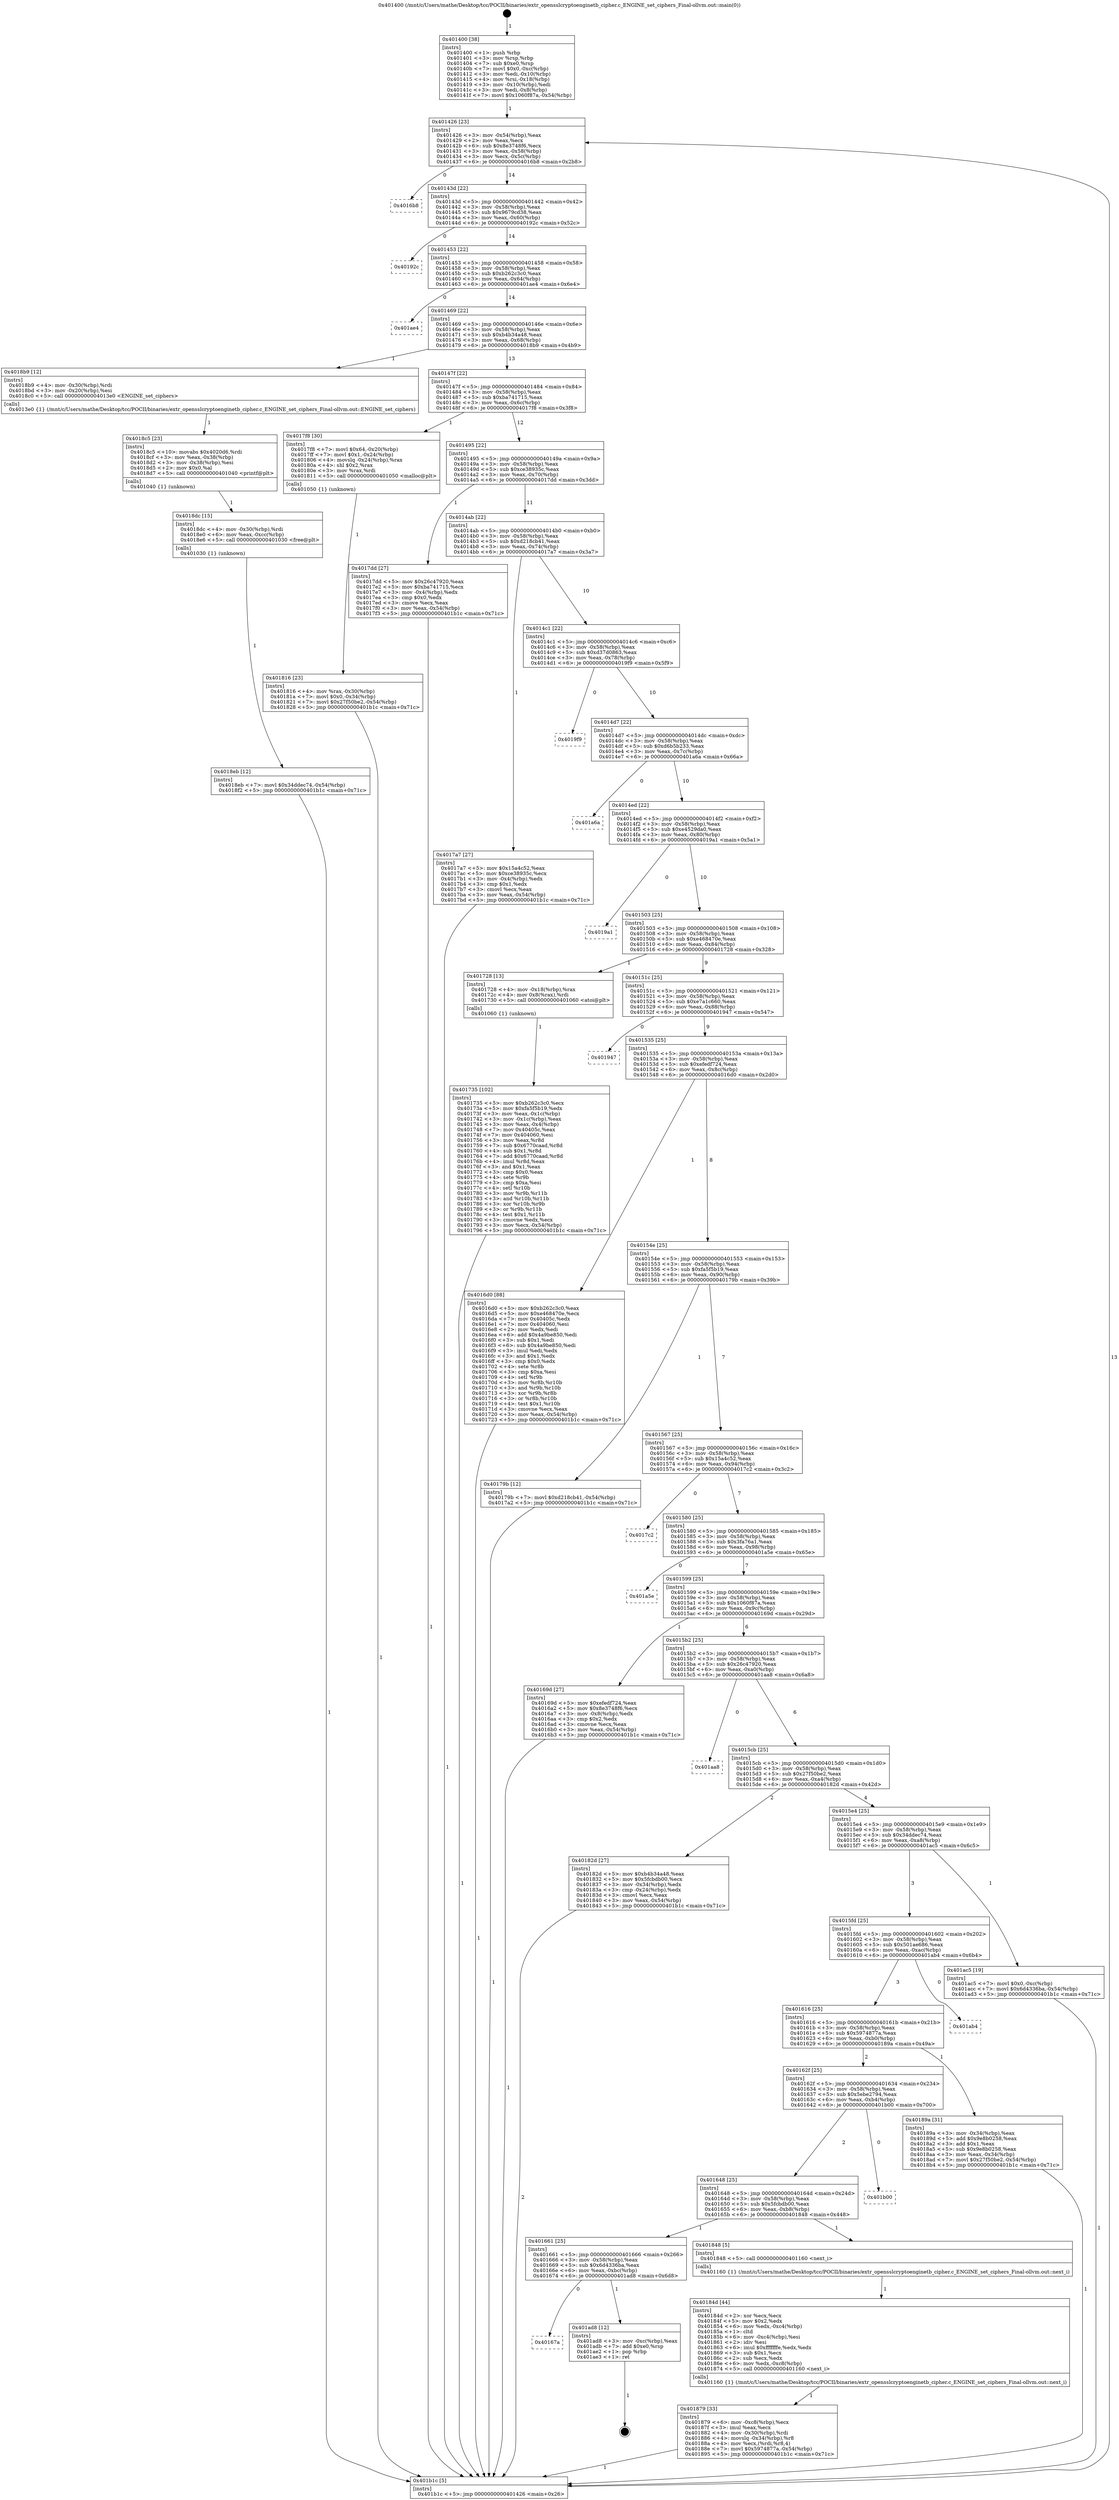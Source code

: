 digraph "0x401400" {
  label = "0x401400 (/mnt/c/Users/mathe/Desktop/tcc/POCII/binaries/extr_opensslcryptoenginetb_cipher.c_ENGINE_set_ciphers_Final-ollvm.out::main(0))"
  labelloc = "t"
  node[shape=record]

  Entry [label="",width=0.3,height=0.3,shape=circle,fillcolor=black,style=filled]
  "0x401426" [label="{
     0x401426 [23]\l
     | [instrs]\l
     &nbsp;&nbsp;0x401426 \<+3\>: mov -0x54(%rbp),%eax\l
     &nbsp;&nbsp;0x401429 \<+2\>: mov %eax,%ecx\l
     &nbsp;&nbsp;0x40142b \<+6\>: sub $0x8e3748f6,%ecx\l
     &nbsp;&nbsp;0x401431 \<+3\>: mov %eax,-0x58(%rbp)\l
     &nbsp;&nbsp;0x401434 \<+3\>: mov %ecx,-0x5c(%rbp)\l
     &nbsp;&nbsp;0x401437 \<+6\>: je 00000000004016b8 \<main+0x2b8\>\l
  }"]
  "0x4016b8" [label="{
     0x4016b8\l
  }", style=dashed]
  "0x40143d" [label="{
     0x40143d [22]\l
     | [instrs]\l
     &nbsp;&nbsp;0x40143d \<+5\>: jmp 0000000000401442 \<main+0x42\>\l
     &nbsp;&nbsp;0x401442 \<+3\>: mov -0x58(%rbp),%eax\l
     &nbsp;&nbsp;0x401445 \<+5\>: sub $0x9679cd38,%eax\l
     &nbsp;&nbsp;0x40144a \<+3\>: mov %eax,-0x60(%rbp)\l
     &nbsp;&nbsp;0x40144d \<+6\>: je 000000000040192c \<main+0x52c\>\l
  }"]
  Exit [label="",width=0.3,height=0.3,shape=circle,fillcolor=black,style=filled,peripheries=2]
  "0x40192c" [label="{
     0x40192c\l
  }", style=dashed]
  "0x401453" [label="{
     0x401453 [22]\l
     | [instrs]\l
     &nbsp;&nbsp;0x401453 \<+5\>: jmp 0000000000401458 \<main+0x58\>\l
     &nbsp;&nbsp;0x401458 \<+3\>: mov -0x58(%rbp),%eax\l
     &nbsp;&nbsp;0x40145b \<+5\>: sub $0xb262c3c0,%eax\l
     &nbsp;&nbsp;0x401460 \<+3\>: mov %eax,-0x64(%rbp)\l
     &nbsp;&nbsp;0x401463 \<+6\>: je 0000000000401ae4 \<main+0x6e4\>\l
  }"]
  "0x40167a" [label="{
     0x40167a\l
  }", style=dashed]
  "0x401ae4" [label="{
     0x401ae4\l
  }", style=dashed]
  "0x401469" [label="{
     0x401469 [22]\l
     | [instrs]\l
     &nbsp;&nbsp;0x401469 \<+5\>: jmp 000000000040146e \<main+0x6e\>\l
     &nbsp;&nbsp;0x40146e \<+3\>: mov -0x58(%rbp),%eax\l
     &nbsp;&nbsp;0x401471 \<+5\>: sub $0xb4b34a48,%eax\l
     &nbsp;&nbsp;0x401476 \<+3\>: mov %eax,-0x68(%rbp)\l
     &nbsp;&nbsp;0x401479 \<+6\>: je 00000000004018b9 \<main+0x4b9\>\l
  }"]
  "0x401ad8" [label="{
     0x401ad8 [12]\l
     | [instrs]\l
     &nbsp;&nbsp;0x401ad8 \<+3\>: mov -0xc(%rbp),%eax\l
     &nbsp;&nbsp;0x401adb \<+7\>: add $0xe0,%rsp\l
     &nbsp;&nbsp;0x401ae2 \<+1\>: pop %rbp\l
     &nbsp;&nbsp;0x401ae3 \<+1\>: ret\l
  }"]
  "0x4018b9" [label="{
     0x4018b9 [12]\l
     | [instrs]\l
     &nbsp;&nbsp;0x4018b9 \<+4\>: mov -0x30(%rbp),%rdi\l
     &nbsp;&nbsp;0x4018bd \<+3\>: mov -0x20(%rbp),%esi\l
     &nbsp;&nbsp;0x4018c0 \<+5\>: call 00000000004013e0 \<ENGINE_set_ciphers\>\l
     | [calls]\l
     &nbsp;&nbsp;0x4013e0 \{1\} (/mnt/c/Users/mathe/Desktop/tcc/POCII/binaries/extr_opensslcryptoenginetb_cipher.c_ENGINE_set_ciphers_Final-ollvm.out::ENGINE_set_ciphers)\l
  }"]
  "0x40147f" [label="{
     0x40147f [22]\l
     | [instrs]\l
     &nbsp;&nbsp;0x40147f \<+5\>: jmp 0000000000401484 \<main+0x84\>\l
     &nbsp;&nbsp;0x401484 \<+3\>: mov -0x58(%rbp),%eax\l
     &nbsp;&nbsp;0x401487 \<+5\>: sub $0xba741715,%eax\l
     &nbsp;&nbsp;0x40148c \<+3\>: mov %eax,-0x6c(%rbp)\l
     &nbsp;&nbsp;0x40148f \<+6\>: je 00000000004017f8 \<main+0x3f8\>\l
  }"]
  "0x4018eb" [label="{
     0x4018eb [12]\l
     | [instrs]\l
     &nbsp;&nbsp;0x4018eb \<+7\>: movl $0x34ddec74,-0x54(%rbp)\l
     &nbsp;&nbsp;0x4018f2 \<+5\>: jmp 0000000000401b1c \<main+0x71c\>\l
  }"]
  "0x4017f8" [label="{
     0x4017f8 [30]\l
     | [instrs]\l
     &nbsp;&nbsp;0x4017f8 \<+7\>: movl $0x64,-0x20(%rbp)\l
     &nbsp;&nbsp;0x4017ff \<+7\>: movl $0x1,-0x24(%rbp)\l
     &nbsp;&nbsp;0x401806 \<+4\>: movslq -0x24(%rbp),%rax\l
     &nbsp;&nbsp;0x40180a \<+4\>: shl $0x2,%rax\l
     &nbsp;&nbsp;0x40180e \<+3\>: mov %rax,%rdi\l
     &nbsp;&nbsp;0x401811 \<+5\>: call 0000000000401050 \<malloc@plt\>\l
     | [calls]\l
     &nbsp;&nbsp;0x401050 \{1\} (unknown)\l
  }"]
  "0x401495" [label="{
     0x401495 [22]\l
     | [instrs]\l
     &nbsp;&nbsp;0x401495 \<+5\>: jmp 000000000040149a \<main+0x9a\>\l
     &nbsp;&nbsp;0x40149a \<+3\>: mov -0x58(%rbp),%eax\l
     &nbsp;&nbsp;0x40149d \<+5\>: sub $0xce38935c,%eax\l
     &nbsp;&nbsp;0x4014a2 \<+3\>: mov %eax,-0x70(%rbp)\l
     &nbsp;&nbsp;0x4014a5 \<+6\>: je 00000000004017dd \<main+0x3dd\>\l
  }"]
  "0x4018dc" [label="{
     0x4018dc [15]\l
     | [instrs]\l
     &nbsp;&nbsp;0x4018dc \<+4\>: mov -0x30(%rbp),%rdi\l
     &nbsp;&nbsp;0x4018e0 \<+6\>: mov %eax,-0xcc(%rbp)\l
     &nbsp;&nbsp;0x4018e6 \<+5\>: call 0000000000401030 \<free@plt\>\l
     | [calls]\l
     &nbsp;&nbsp;0x401030 \{1\} (unknown)\l
  }"]
  "0x4017dd" [label="{
     0x4017dd [27]\l
     | [instrs]\l
     &nbsp;&nbsp;0x4017dd \<+5\>: mov $0x26c47920,%eax\l
     &nbsp;&nbsp;0x4017e2 \<+5\>: mov $0xba741715,%ecx\l
     &nbsp;&nbsp;0x4017e7 \<+3\>: mov -0x4(%rbp),%edx\l
     &nbsp;&nbsp;0x4017ea \<+3\>: cmp $0x0,%edx\l
     &nbsp;&nbsp;0x4017ed \<+3\>: cmove %ecx,%eax\l
     &nbsp;&nbsp;0x4017f0 \<+3\>: mov %eax,-0x54(%rbp)\l
     &nbsp;&nbsp;0x4017f3 \<+5\>: jmp 0000000000401b1c \<main+0x71c\>\l
  }"]
  "0x4014ab" [label="{
     0x4014ab [22]\l
     | [instrs]\l
     &nbsp;&nbsp;0x4014ab \<+5\>: jmp 00000000004014b0 \<main+0xb0\>\l
     &nbsp;&nbsp;0x4014b0 \<+3\>: mov -0x58(%rbp),%eax\l
     &nbsp;&nbsp;0x4014b3 \<+5\>: sub $0xd218cb41,%eax\l
     &nbsp;&nbsp;0x4014b8 \<+3\>: mov %eax,-0x74(%rbp)\l
     &nbsp;&nbsp;0x4014bb \<+6\>: je 00000000004017a7 \<main+0x3a7\>\l
  }"]
  "0x4018c5" [label="{
     0x4018c5 [23]\l
     | [instrs]\l
     &nbsp;&nbsp;0x4018c5 \<+10\>: movabs $0x4020d6,%rdi\l
     &nbsp;&nbsp;0x4018cf \<+3\>: mov %eax,-0x38(%rbp)\l
     &nbsp;&nbsp;0x4018d2 \<+3\>: mov -0x38(%rbp),%esi\l
     &nbsp;&nbsp;0x4018d5 \<+2\>: mov $0x0,%al\l
     &nbsp;&nbsp;0x4018d7 \<+5\>: call 0000000000401040 \<printf@plt\>\l
     | [calls]\l
     &nbsp;&nbsp;0x401040 \{1\} (unknown)\l
  }"]
  "0x4017a7" [label="{
     0x4017a7 [27]\l
     | [instrs]\l
     &nbsp;&nbsp;0x4017a7 \<+5\>: mov $0x15a4c52,%eax\l
     &nbsp;&nbsp;0x4017ac \<+5\>: mov $0xce38935c,%ecx\l
     &nbsp;&nbsp;0x4017b1 \<+3\>: mov -0x4(%rbp),%edx\l
     &nbsp;&nbsp;0x4017b4 \<+3\>: cmp $0x1,%edx\l
     &nbsp;&nbsp;0x4017b7 \<+3\>: cmovl %ecx,%eax\l
     &nbsp;&nbsp;0x4017ba \<+3\>: mov %eax,-0x54(%rbp)\l
     &nbsp;&nbsp;0x4017bd \<+5\>: jmp 0000000000401b1c \<main+0x71c\>\l
  }"]
  "0x4014c1" [label="{
     0x4014c1 [22]\l
     | [instrs]\l
     &nbsp;&nbsp;0x4014c1 \<+5\>: jmp 00000000004014c6 \<main+0xc6\>\l
     &nbsp;&nbsp;0x4014c6 \<+3\>: mov -0x58(%rbp),%eax\l
     &nbsp;&nbsp;0x4014c9 \<+5\>: sub $0xd37d0863,%eax\l
     &nbsp;&nbsp;0x4014ce \<+3\>: mov %eax,-0x78(%rbp)\l
     &nbsp;&nbsp;0x4014d1 \<+6\>: je 00000000004019f9 \<main+0x5f9\>\l
  }"]
  "0x401879" [label="{
     0x401879 [33]\l
     | [instrs]\l
     &nbsp;&nbsp;0x401879 \<+6\>: mov -0xc8(%rbp),%ecx\l
     &nbsp;&nbsp;0x40187f \<+3\>: imul %eax,%ecx\l
     &nbsp;&nbsp;0x401882 \<+4\>: mov -0x30(%rbp),%rdi\l
     &nbsp;&nbsp;0x401886 \<+4\>: movslq -0x34(%rbp),%r8\l
     &nbsp;&nbsp;0x40188a \<+4\>: mov %ecx,(%rdi,%r8,4)\l
     &nbsp;&nbsp;0x40188e \<+7\>: movl $0x5974877a,-0x54(%rbp)\l
     &nbsp;&nbsp;0x401895 \<+5\>: jmp 0000000000401b1c \<main+0x71c\>\l
  }"]
  "0x4019f9" [label="{
     0x4019f9\l
  }", style=dashed]
  "0x4014d7" [label="{
     0x4014d7 [22]\l
     | [instrs]\l
     &nbsp;&nbsp;0x4014d7 \<+5\>: jmp 00000000004014dc \<main+0xdc\>\l
     &nbsp;&nbsp;0x4014dc \<+3\>: mov -0x58(%rbp),%eax\l
     &nbsp;&nbsp;0x4014df \<+5\>: sub $0xd6b5b233,%eax\l
     &nbsp;&nbsp;0x4014e4 \<+3\>: mov %eax,-0x7c(%rbp)\l
     &nbsp;&nbsp;0x4014e7 \<+6\>: je 0000000000401a6a \<main+0x66a\>\l
  }"]
  "0x40184d" [label="{
     0x40184d [44]\l
     | [instrs]\l
     &nbsp;&nbsp;0x40184d \<+2\>: xor %ecx,%ecx\l
     &nbsp;&nbsp;0x40184f \<+5\>: mov $0x2,%edx\l
     &nbsp;&nbsp;0x401854 \<+6\>: mov %edx,-0xc4(%rbp)\l
     &nbsp;&nbsp;0x40185a \<+1\>: cltd\l
     &nbsp;&nbsp;0x40185b \<+6\>: mov -0xc4(%rbp),%esi\l
     &nbsp;&nbsp;0x401861 \<+2\>: idiv %esi\l
     &nbsp;&nbsp;0x401863 \<+6\>: imul $0xfffffffe,%edx,%edx\l
     &nbsp;&nbsp;0x401869 \<+3\>: sub $0x1,%ecx\l
     &nbsp;&nbsp;0x40186c \<+2\>: sub %ecx,%edx\l
     &nbsp;&nbsp;0x40186e \<+6\>: mov %edx,-0xc8(%rbp)\l
     &nbsp;&nbsp;0x401874 \<+5\>: call 0000000000401160 \<next_i\>\l
     | [calls]\l
     &nbsp;&nbsp;0x401160 \{1\} (/mnt/c/Users/mathe/Desktop/tcc/POCII/binaries/extr_opensslcryptoenginetb_cipher.c_ENGINE_set_ciphers_Final-ollvm.out::next_i)\l
  }"]
  "0x401a6a" [label="{
     0x401a6a\l
  }", style=dashed]
  "0x4014ed" [label="{
     0x4014ed [22]\l
     | [instrs]\l
     &nbsp;&nbsp;0x4014ed \<+5\>: jmp 00000000004014f2 \<main+0xf2\>\l
     &nbsp;&nbsp;0x4014f2 \<+3\>: mov -0x58(%rbp),%eax\l
     &nbsp;&nbsp;0x4014f5 \<+5\>: sub $0xe4529da0,%eax\l
     &nbsp;&nbsp;0x4014fa \<+3\>: mov %eax,-0x80(%rbp)\l
     &nbsp;&nbsp;0x4014fd \<+6\>: je 00000000004019a1 \<main+0x5a1\>\l
  }"]
  "0x401661" [label="{
     0x401661 [25]\l
     | [instrs]\l
     &nbsp;&nbsp;0x401661 \<+5\>: jmp 0000000000401666 \<main+0x266\>\l
     &nbsp;&nbsp;0x401666 \<+3\>: mov -0x58(%rbp),%eax\l
     &nbsp;&nbsp;0x401669 \<+5\>: sub $0x6d4336ba,%eax\l
     &nbsp;&nbsp;0x40166e \<+6\>: mov %eax,-0xbc(%rbp)\l
     &nbsp;&nbsp;0x401674 \<+6\>: je 0000000000401ad8 \<main+0x6d8\>\l
  }"]
  "0x4019a1" [label="{
     0x4019a1\l
  }", style=dashed]
  "0x401503" [label="{
     0x401503 [25]\l
     | [instrs]\l
     &nbsp;&nbsp;0x401503 \<+5\>: jmp 0000000000401508 \<main+0x108\>\l
     &nbsp;&nbsp;0x401508 \<+3\>: mov -0x58(%rbp),%eax\l
     &nbsp;&nbsp;0x40150b \<+5\>: sub $0xe468470e,%eax\l
     &nbsp;&nbsp;0x401510 \<+6\>: mov %eax,-0x84(%rbp)\l
     &nbsp;&nbsp;0x401516 \<+6\>: je 0000000000401728 \<main+0x328\>\l
  }"]
  "0x401848" [label="{
     0x401848 [5]\l
     | [instrs]\l
     &nbsp;&nbsp;0x401848 \<+5\>: call 0000000000401160 \<next_i\>\l
     | [calls]\l
     &nbsp;&nbsp;0x401160 \{1\} (/mnt/c/Users/mathe/Desktop/tcc/POCII/binaries/extr_opensslcryptoenginetb_cipher.c_ENGINE_set_ciphers_Final-ollvm.out::next_i)\l
  }"]
  "0x401728" [label="{
     0x401728 [13]\l
     | [instrs]\l
     &nbsp;&nbsp;0x401728 \<+4\>: mov -0x18(%rbp),%rax\l
     &nbsp;&nbsp;0x40172c \<+4\>: mov 0x8(%rax),%rdi\l
     &nbsp;&nbsp;0x401730 \<+5\>: call 0000000000401060 \<atoi@plt\>\l
     | [calls]\l
     &nbsp;&nbsp;0x401060 \{1\} (unknown)\l
  }"]
  "0x40151c" [label="{
     0x40151c [25]\l
     | [instrs]\l
     &nbsp;&nbsp;0x40151c \<+5\>: jmp 0000000000401521 \<main+0x121\>\l
     &nbsp;&nbsp;0x401521 \<+3\>: mov -0x58(%rbp),%eax\l
     &nbsp;&nbsp;0x401524 \<+5\>: sub $0xe7a1c660,%eax\l
     &nbsp;&nbsp;0x401529 \<+6\>: mov %eax,-0x88(%rbp)\l
     &nbsp;&nbsp;0x40152f \<+6\>: je 0000000000401947 \<main+0x547\>\l
  }"]
  "0x401648" [label="{
     0x401648 [25]\l
     | [instrs]\l
     &nbsp;&nbsp;0x401648 \<+5\>: jmp 000000000040164d \<main+0x24d\>\l
     &nbsp;&nbsp;0x40164d \<+3\>: mov -0x58(%rbp),%eax\l
     &nbsp;&nbsp;0x401650 \<+5\>: sub $0x5fcbdb00,%eax\l
     &nbsp;&nbsp;0x401655 \<+6\>: mov %eax,-0xb8(%rbp)\l
     &nbsp;&nbsp;0x40165b \<+6\>: je 0000000000401848 \<main+0x448\>\l
  }"]
  "0x401947" [label="{
     0x401947\l
  }", style=dashed]
  "0x401535" [label="{
     0x401535 [25]\l
     | [instrs]\l
     &nbsp;&nbsp;0x401535 \<+5\>: jmp 000000000040153a \<main+0x13a\>\l
     &nbsp;&nbsp;0x40153a \<+3\>: mov -0x58(%rbp),%eax\l
     &nbsp;&nbsp;0x40153d \<+5\>: sub $0xefedf724,%eax\l
     &nbsp;&nbsp;0x401542 \<+6\>: mov %eax,-0x8c(%rbp)\l
     &nbsp;&nbsp;0x401548 \<+6\>: je 00000000004016d0 \<main+0x2d0\>\l
  }"]
  "0x401b00" [label="{
     0x401b00\l
  }", style=dashed]
  "0x4016d0" [label="{
     0x4016d0 [88]\l
     | [instrs]\l
     &nbsp;&nbsp;0x4016d0 \<+5\>: mov $0xb262c3c0,%eax\l
     &nbsp;&nbsp;0x4016d5 \<+5\>: mov $0xe468470e,%ecx\l
     &nbsp;&nbsp;0x4016da \<+7\>: mov 0x40405c,%edx\l
     &nbsp;&nbsp;0x4016e1 \<+7\>: mov 0x404060,%esi\l
     &nbsp;&nbsp;0x4016e8 \<+2\>: mov %edx,%edi\l
     &nbsp;&nbsp;0x4016ea \<+6\>: add $0x4a9be850,%edi\l
     &nbsp;&nbsp;0x4016f0 \<+3\>: sub $0x1,%edi\l
     &nbsp;&nbsp;0x4016f3 \<+6\>: sub $0x4a9be850,%edi\l
     &nbsp;&nbsp;0x4016f9 \<+3\>: imul %edi,%edx\l
     &nbsp;&nbsp;0x4016fc \<+3\>: and $0x1,%edx\l
     &nbsp;&nbsp;0x4016ff \<+3\>: cmp $0x0,%edx\l
     &nbsp;&nbsp;0x401702 \<+4\>: sete %r8b\l
     &nbsp;&nbsp;0x401706 \<+3\>: cmp $0xa,%esi\l
     &nbsp;&nbsp;0x401709 \<+4\>: setl %r9b\l
     &nbsp;&nbsp;0x40170d \<+3\>: mov %r8b,%r10b\l
     &nbsp;&nbsp;0x401710 \<+3\>: and %r9b,%r10b\l
     &nbsp;&nbsp;0x401713 \<+3\>: xor %r9b,%r8b\l
     &nbsp;&nbsp;0x401716 \<+3\>: or %r8b,%r10b\l
     &nbsp;&nbsp;0x401719 \<+4\>: test $0x1,%r10b\l
     &nbsp;&nbsp;0x40171d \<+3\>: cmovne %ecx,%eax\l
     &nbsp;&nbsp;0x401720 \<+3\>: mov %eax,-0x54(%rbp)\l
     &nbsp;&nbsp;0x401723 \<+5\>: jmp 0000000000401b1c \<main+0x71c\>\l
  }"]
  "0x40154e" [label="{
     0x40154e [25]\l
     | [instrs]\l
     &nbsp;&nbsp;0x40154e \<+5\>: jmp 0000000000401553 \<main+0x153\>\l
     &nbsp;&nbsp;0x401553 \<+3\>: mov -0x58(%rbp),%eax\l
     &nbsp;&nbsp;0x401556 \<+5\>: sub $0xfa5f5b19,%eax\l
     &nbsp;&nbsp;0x40155b \<+6\>: mov %eax,-0x90(%rbp)\l
     &nbsp;&nbsp;0x401561 \<+6\>: je 000000000040179b \<main+0x39b\>\l
  }"]
  "0x40162f" [label="{
     0x40162f [25]\l
     | [instrs]\l
     &nbsp;&nbsp;0x40162f \<+5\>: jmp 0000000000401634 \<main+0x234\>\l
     &nbsp;&nbsp;0x401634 \<+3\>: mov -0x58(%rbp),%eax\l
     &nbsp;&nbsp;0x401637 \<+5\>: sub $0x5ebe2794,%eax\l
     &nbsp;&nbsp;0x40163c \<+6\>: mov %eax,-0xb4(%rbp)\l
     &nbsp;&nbsp;0x401642 \<+6\>: je 0000000000401b00 \<main+0x700\>\l
  }"]
  "0x40179b" [label="{
     0x40179b [12]\l
     | [instrs]\l
     &nbsp;&nbsp;0x40179b \<+7\>: movl $0xd218cb41,-0x54(%rbp)\l
     &nbsp;&nbsp;0x4017a2 \<+5\>: jmp 0000000000401b1c \<main+0x71c\>\l
  }"]
  "0x401567" [label="{
     0x401567 [25]\l
     | [instrs]\l
     &nbsp;&nbsp;0x401567 \<+5\>: jmp 000000000040156c \<main+0x16c\>\l
     &nbsp;&nbsp;0x40156c \<+3\>: mov -0x58(%rbp),%eax\l
     &nbsp;&nbsp;0x40156f \<+5\>: sub $0x15a4c52,%eax\l
     &nbsp;&nbsp;0x401574 \<+6\>: mov %eax,-0x94(%rbp)\l
     &nbsp;&nbsp;0x40157a \<+6\>: je 00000000004017c2 \<main+0x3c2\>\l
  }"]
  "0x40189a" [label="{
     0x40189a [31]\l
     | [instrs]\l
     &nbsp;&nbsp;0x40189a \<+3\>: mov -0x34(%rbp),%eax\l
     &nbsp;&nbsp;0x40189d \<+5\>: add $0x9e8b0258,%eax\l
     &nbsp;&nbsp;0x4018a2 \<+3\>: add $0x1,%eax\l
     &nbsp;&nbsp;0x4018a5 \<+5\>: sub $0x9e8b0258,%eax\l
     &nbsp;&nbsp;0x4018aa \<+3\>: mov %eax,-0x34(%rbp)\l
     &nbsp;&nbsp;0x4018ad \<+7\>: movl $0x27f50be2,-0x54(%rbp)\l
     &nbsp;&nbsp;0x4018b4 \<+5\>: jmp 0000000000401b1c \<main+0x71c\>\l
  }"]
  "0x4017c2" [label="{
     0x4017c2\l
  }", style=dashed]
  "0x401580" [label="{
     0x401580 [25]\l
     | [instrs]\l
     &nbsp;&nbsp;0x401580 \<+5\>: jmp 0000000000401585 \<main+0x185\>\l
     &nbsp;&nbsp;0x401585 \<+3\>: mov -0x58(%rbp),%eax\l
     &nbsp;&nbsp;0x401588 \<+5\>: sub $0x3fa76a1,%eax\l
     &nbsp;&nbsp;0x40158d \<+6\>: mov %eax,-0x98(%rbp)\l
     &nbsp;&nbsp;0x401593 \<+6\>: je 0000000000401a5e \<main+0x65e\>\l
  }"]
  "0x401616" [label="{
     0x401616 [25]\l
     | [instrs]\l
     &nbsp;&nbsp;0x401616 \<+5\>: jmp 000000000040161b \<main+0x21b\>\l
     &nbsp;&nbsp;0x40161b \<+3\>: mov -0x58(%rbp),%eax\l
     &nbsp;&nbsp;0x40161e \<+5\>: sub $0x5974877a,%eax\l
     &nbsp;&nbsp;0x401623 \<+6\>: mov %eax,-0xb0(%rbp)\l
     &nbsp;&nbsp;0x401629 \<+6\>: je 000000000040189a \<main+0x49a\>\l
  }"]
  "0x401a5e" [label="{
     0x401a5e\l
  }", style=dashed]
  "0x401599" [label="{
     0x401599 [25]\l
     | [instrs]\l
     &nbsp;&nbsp;0x401599 \<+5\>: jmp 000000000040159e \<main+0x19e\>\l
     &nbsp;&nbsp;0x40159e \<+3\>: mov -0x58(%rbp),%eax\l
     &nbsp;&nbsp;0x4015a1 \<+5\>: sub $0x1060f87a,%eax\l
     &nbsp;&nbsp;0x4015a6 \<+6\>: mov %eax,-0x9c(%rbp)\l
     &nbsp;&nbsp;0x4015ac \<+6\>: je 000000000040169d \<main+0x29d\>\l
  }"]
  "0x401ab4" [label="{
     0x401ab4\l
  }", style=dashed]
  "0x40169d" [label="{
     0x40169d [27]\l
     | [instrs]\l
     &nbsp;&nbsp;0x40169d \<+5\>: mov $0xefedf724,%eax\l
     &nbsp;&nbsp;0x4016a2 \<+5\>: mov $0x8e3748f6,%ecx\l
     &nbsp;&nbsp;0x4016a7 \<+3\>: mov -0x8(%rbp),%edx\l
     &nbsp;&nbsp;0x4016aa \<+3\>: cmp $0x2,%edx\l
     &nbsp;&nbsp;0x4016ad \<+3\>: cmovne %ecx,%eax\l
     &nbsp;&nbsp;0x4016b0 \<+3\>: mov %eax,-0x54(%rbp)\l
     &nbsp;&nbsp;0x4016b3 \<+5\>: jmp 0000000000401b1c \<main+0x71c\>\l
  }"]
  "0x4015b2" [label="{
     0x4015b2 [25]\l
     | [instrs]\l
     &nbsp;&nbsp;0x4015b2 \<+5\>: jmp 00000000004015b7 \<main+0x1b7\>\l
     &nbsp;&nbsp;0x4015b7 \<+3\>: mov -0x58(%rbp),%eax\l
     &nbsp;&nbsp;0x4015ba \<+5\>: sub $0x26c47920,%eax\l
     &nbsp;&nbsp;0x4015bf \<+6\>: mov %eax,-0xa0(%rbp)\l
     &nbsp;&nbsp;0x4015c5 \<+6\>: je 0000000000401aa8 \<main+0x6a8\>\l
  }"]
  "0x401b1c" [label="{
     0x401b1c [5]\l
     | [instrs]\l
     &nbsp;&nbsp;0x401b1c \<+5\>: jmp 0000000000401426 \<main+0x26\>\l
  }"]
  "0x401400" [label="{
     0x401400 [38]\l
     | [instrs]\l
     &nbsp;&nbsp;0x401400 \<+1\>: push %rbp\l
     &nbsp;&nbsp;0x401401 \<+3\>: mov %rsp,%rbp\l
     &nbsp;&nbsp;0x401404 \<+7\>: sub $0xe0,%rsp\l
     &nbsp;&nbsp;0x40140b \<+7\>: movl $0x0,-0xc(%rbp)\l
     &nbsp;&nbsp;0x401412 \<+3\>: mov %edi,-0x10(%rbp)\l
     &nbsp;&nbsp;0x401415 \<+4\>: mov %rsi,-0x18(%rbp)\l
     &nbsp;&nbsp;0x401419 \<+3\>: mov -0x10(%rbp),%edi\l
     &nbsp;&nbsp;0x40141c \<+3\>: mov %edi,-0x8(%rbp)\l
     &nbsp;&nbsp;0x40141f \<+7\>: movl $0x1060f87a,-0x54(%rbp)\l
  }"]
  "0x401735" [label="{
     0x401735 [102]\l
     | [instrs]\l
     &nbsp;&nbsp;0x401735 \<+5\>: mov $0xb262c3c0,%ecx\l
     &nbsp;&nbsp;0x40173a \<+5\>: mov $0xfa5f5b19,%edx\l
     &nbsp;&nbsp;0x40173f \<+3\>: mov %eax,-0x1c(%rbp)\l
     &nbsp;&nbsp;0x401742 \<+3\>: mov -0x1c(%rbp),%eax\l
     &nbsp;&nbsp;0x401745 \<+3\>: mov %eax,-0x4(%rbp)\l
     &nbsp;&nbsp;0x401748 \<+7\>: mov 0x40405c,%eax\l
     &nbsp;&nbsp;0x40174f \<+7\>: mov 0x404060,%esi\l
     &nbsp;&nbsp;0x401756 \<+3\>: mov %eax,%r8d\l
     &nbsp;&nbsp;0x401759 \<+7\>: sub $0x6770caad,%r8d\l
     &nbsp;&nbsp;0x401760 \<+4\>: sub $0x1,%r8d\l
     &nbsp;&nbsp;0x401764 \<+7\>: add $0x6770caad,%r8d\l
     &nbsp;&nbsp;0x40176b \<+4\>: imul %r8d,%eax\l
     &nbsp;&nbsp;0x40176f \<+3\>: and $0x1,%eax\l
     &nbsp;&nbsp;0x401772 \<+3\>: cmp $0x0,%eax\l
     &nbsp;&nbsp;0x401775 \<+4\>: sete %r9b\l
     &nbsp;&nbsp;0x401779 \<+3\>: cmp $0xa,%esi\l
     &nbsp;&nbsp;0x40177c \<+4\>: setl %r10b\l
     &nbsp;&nbsp;0x401780 \<+3\>: mov %r9b,%r11b\l
     &nbsp;&nbsp;0x401783 \<+3\>: and %r10b,%r11b\l
     &nbsp;&nbsp;0x401786 \<+3\>: xor %r10b,%r9b\l
     &nbsp;&nbsp;0x401789 \<+3\>: or %r9b,%r11b\l
     &nbsp;&nbsp;0x40178c \<+4\>: test $0x1,%r11b\l
     &nbsp;&nbsp;0x401790 \<+3\>: cmovne %edx,%ecx\l
     &nbsp;&nbsp;0x401793 \<+3\>: mov %ecx,-0x54(%rbp)\l
     &nbsp;&nbsp;0x401796 \<+5\>: jmp 0000000000401b1c \<main+0x71c\>\l
  }"]
  "0x401816" [label="{
     0x401816 [23]\l
     | [instrs]\l
     &nbsp;&nbsp;0x401816 \<+4\>: mov %rax,-0x30(%rbp)\l
     &nbsp;&nbsp;0x40181a \<+7\>: movl $0x0,-0x34(%rbp)\l
     &nbsp;&nbsp;0x401821 \<+7\>: movl $0x27f50be2,-0x54(%rbp)\l
     &nbsp;&nbsp;0x401828 \<+5\>: jmp 0000000000401b1c \<main+0x71c\>\l
  }"]
  "0x4015fd" [label="{
     0x4015fd [25]\l
     | [instrs]\l
     &nbsp;&nbsp;0x4015fd \<+5\>: jmp 0000000000401602 \<main+0x202\>\l
     &nbsp;&nbsp;0x401602 \<+3\>: mov -0x58(%rbp),%eax\l
     &nbsp;&nbsp;0x401605 \<+5\>: sub $0x501ae686,%eax\l
     &nbsp;&nbsp;0x40160a \<+6\>: mov %eax,-0xac(%rbp)\l
     &nbsp;&nbsp;0x401610 \<+6\>: je 0000000000401ab4 \<main+0x6b4\>\l
  }"]
  "0x401aa8" [label="{
     0x401aa8\l
  }", style=dashed]
  "0x4015cb" [label="{
     0x4015cb [25]\l
     | [instrs]\l
     &nbsp;&nbsp;0x4015cb \<+5\>: jmp 00000000004015d0 \<main+0x1d0\>\l
     &nbsp;&nbsp;0x4015d0 \<+3\>: mov -0x58(%rbp),%eax\l
     &nbsp;&nbsp;0x4015d3 \<+5\>: sub $0x27f50be2,%eax\l
     &nbsp;&nbsp;0x4015d8 \<+6\>: mov %eax,-0xa4(%rbp)\l
     &nbsp;&nbsp;0x4015de \<+6\>: je 000000000040182d \<main+0x42d\>\l
  }"]
  "0x401ac5" [label="{
     0x401ac5 [19]\l
     | [instrs]\l
     &nbsp;&nbsp;0x401ac5 \<+7\>: movl $0x0,-0xc(%rbp)\l
     &nbsp;&nbsp;0x401acc \<+7\>: movl $0x6d4336ba,-0x54(%rbp)\l
     &nbsp;&nbsp;0x401ad3 \<+5\>: jmp 0000000000401b1c \<main+0x71c\>\l
  }"]
  "0x40182d" [label="{
     0x40182d [27]\l
     | [instrs]\l
     &nbsp;&nbsp;0x40182d \<+5\>: mov $0xb4b34a48,%eax\l
     &nbsp;&nbsp;0x401832 \<+5\>: mov $0x5fcbdb00,%ecx\l
     &nbsp;&nbsp;0x401837 \<+3\>: mov -0x34(%rbp),%edx\l
     &nbsp;&nbsp;0x40183a \<+3\>: cmp -0x24(%rbp),%edx\l
     &nbsp;&nbsp;0x40183d \<+3\>: cmovl %ecx,%eax\l
     &nbsp;&nbsp;0x401840 \<+3\>: mov %eax,-0x54(%rbp)\l
     &nbsp;&nbsp;0x401843 \<+5\>: jmp 0000000000401b1c \<main+0x71c\>\l
  }"]
  "0x4015e4" [label="{
     0x4015e4 [25]\l
     | [instrs]\l
     &nbsp;&nbsp;0x4015e4 \<+5\>: jmp 00000000004015e9 \<main+0x1e9\>\l
     &nbsp;&nbsp;0x4015e9 \<+3\>: mov -0x58(%rbp),%eax\l
     &nbsp;&nbsp;0x4015ec \<+5\>: sub $0x34ddec74,%eax\l
     &nbsp;&nbsp;0x4015f1 \<+6\>: mov %eax,-0xa8(%rbp)\l
     &nbsp;&nbsp;0x4015f7 \<+6\>: je 0000000000401ac5 \<main+0x6c5\>\l
  }"]
  Entry -> "0x401400" [label=" 1"]
  "0x401426" -> "0x4016b8" [label=" 0"]
  "0x401426" -> "0x40143d" [label=" 14"]
  "0x401ad8" -> Exit [label=" 1"]
  "0x40143d" -> "0x40192c" [label=" 0"]
  "0x40143d" -> "0x401453" [label=" 14"]
  "0x401661" -> "0x40167a" [label=" 0"]
  "0x401453" -> "0x401ae4" [label=" 0"]
  "0x401453" -> "0x401469" [label=" 14"]
  "0x401661" -> "0x401ad8" [label=" 1"]
  "0x401469" -> "0x4018b9" [label=" 1"]
  "0x401469" -> "0x40147f" [label=" 13"]
  "0x401ac5" -> "0x401b1c" [label=" 1"]
  "0x40147f" -> "0x4017f8" [label=" 1"]
  "0x40147f" -> "0x401495" [label=" 12"]
  "0x4018eb" -> "0x401b1c" [label=" 1"]
  "0x401495" -> "0x4017dd" [label=" 1"]
  "0x401495" -> "0x4014ab" [label=" 11"]
  "0x4018dc" -> "0x4018eb" [label=" 1"]
  "0x4014ab" -> "0x4017a7" [label=" 1"]
  "0x4014ab" -> "0x4014c1" [label=" 10"]
  "0x4018c5" -> "0x4018dc" [label=" 1"]
  "0x4014c1" -> "0x4019f9" [label=" 0"]
  "0x4014c1" -> "0x4014d7" [label=" 10"]
  "0x4018b9" -> "0x4018c5" [label=" 1"]
  "0x4014d7" -> "0x401a6a" [label=" 0"]
  "0x4014d7" -> "0x4014ed" [label=" 10"]
  "0x40189a" -> "0x401b1c" [label=" 1"]
  "0x4014ed" -> "0x4019a1" [label=" 0"]
  "0x4014ed" -> "0x401503" [label=" 10"]
  "0x401879" -> "0x401b1c" [label=" 1"]
  "0x401503" -> "0x401728" [label=" 1"]
  "0x401503" -> "0x40151c" [label=" 9"]
  "0x40184d" -> "0x401879" [label=" 1"]
  "0x40151c" -> "0x401947" [label=" 0"]
  "0x40151c" -> "0x401535" [label=" 9"]
  "0x401648" -> "0x401661" [label=" 1"]
  "0x401535" -> "0x4016d0" [label=" 1"]
  "0x401535" -> "0x40154e" [label=" 8"]
  "0x401648" -> "0x401848" [label=" 1"]
  "0x40154e" -> "0x40179b" [label=" 1"]
  "0x40154e" -> "0x401567" [label=" 7"]
  "0x40162f" -> "0x401648" [label=" 2"]
  "0x401567" -> "0x4017c2" [label=" 0"]
  "0x401567" -> "0x401580" [label=" 7"]
  "0x40162f" -> "0x401b00" [label=" 0"]
  "0x401580" -> "0x401a5e" [label=" 0"]
  "0x401580" -> "0x401599" [label=" 7"]
  "0x401616" -> "0x40162f" [label=" 2"]
  "0x401599" -> "0x40169d" [label=" 1"]
  "0x401599" -> "0x4015b2" [label=" 6"]
  "0x40169d" -> "0x401b1c" [label=" 1"]
  "0x401400" -> "0x401426" [label=" 1"]
  "0x401b1c" -> "0x401426" [label=" 13"]
  "0x4016d0" -> "0x401b1c" [label=" 1"]
  "0x401728" -> "0x401735" [label=" 1"]
  "0x401735" -> "0x401b1c" [label=" 1"]
  "0x40179b" -> "0x401b1c" [label=" 1"]
  "0x4017a7" -> "0x401b1c" [label=" 1"]
  "0x4017dd" -> "0x401b1c" [label=" 1"]
  "0x4017f8" -> "0x401816" [label=" 1"]
  "0x401816" -> "0x401b1c" [label=" 1"]
  "0x401616" -> "0x40189a" [label=" 1"]
  "0x4015b2" -> "0x401aa8" [label=" 0"]
  "0x4015b2" -> "0x4015cb" [label=" 6"]
  "0x4015fd" -> "0x401616" [label=" 3"]
  "0x4015cb" -> "0x40182d" [label=" 2"]
  "0x4015cb" -> "0x4015e4" [label=" 4"]
  "0x40182d" -> "0x401b1c" [label=" 2"]
  "0x4015fd" -> "0x401ab4" [label=" 0"]
  "0x4015e4" -> "0x401ac5" [label=" 1"]
  "0x4015e4" -> "0x4015fd" [label=" 3"]
  "0x401848" -> "0x40184d" [label=" 1"]
}
